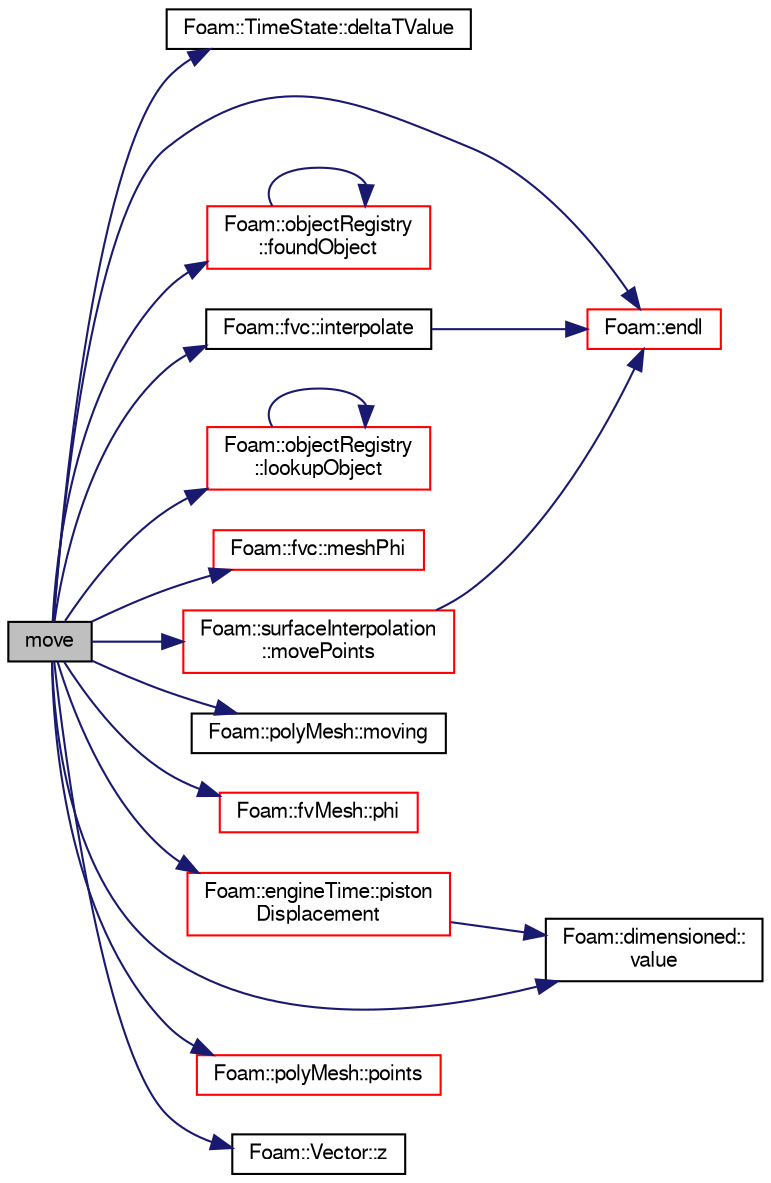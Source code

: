 digraph "move"
{
  bgcolor="transparent";
  edge [fontname="FreeSans",fontsize="10",labelfontname="FreeSans",labelfontsize="10"];
  node [fontname="FreeSans",fontsize="10",shape=record];
  rankdir="LR";
  Node11 [label="move",height=0.2,width=0.4,color="black", fillcolor="grey75", style="filled", fontcolor="black"];
  Node11 -> Node12 [color="midnightblue",fontsize="10",style="solid",fontname="FreeSans"];
  Node12 [label="Foam::TimeState::deltaTValue",height=0.2,width=0.4,color="black",URL="$a26362.html#aeb7fdbc18a6f908efa70a34e5688436c",tooltip="Return time step value. "];
  Node11 -> Node13 [color="midnightblue",fontsize="10",style="solid",fontname="FreeSans"];
  Node13 [label="Foam::endl",height=0.2,width=0.4,color="red",URL="$a21124.html#a2db8fe02a0d3909e9351bb4275b23ce4",tooltip="Add newline and flush stream. "];
  Node11 -> Node15 [color="midnightblue",fontsize="10",style="solid",fontname="FreeSans"];
  Node15 [label="Foam::objectRegistry\l::foundObject",height=0.2,width=0.4,color="red",URL="$a26326.html#afb1fd730975d12fa5bcd4252fbf2b92c",tooltip="Is the named Type found? "];
  Node15 -> Node15 [color="midnightblue",fontsize="10",style="solid",fontname="FreeSans"];
  Node11 -> Node26 [color="midnightblue",fontsize="10",style="solid",fontname="FreeSans"];
  Node26 [label="Foam::fvc::interpolate",height=0.2,width=0.4,color="black",URL="$a21134.html#addbc18784300dd0955a9bf79f8e2c43b"];
  Node26 -> Node13 [color="midnightblue",fontsize="10",style="solid",fontname="FreeSans"];
  Node11 -> Node27 [color="midnightblue",fontsize="10",style="solid",fontname="FreeSans"];
  Node27 [label="Foam::objectRegistry\l::lookupObject",height=0.2,width=0.4,color="red",URL="$a26326.html#a8b49296f8410366342c524250612c2aa",tooltip="Lookup and return the object of the given Type. "];
  Node27 -> Node27 [color="midnightblue",fontsize="10",style="solid",fontname="FreeSans"];
  Node11 -> Node69 [color="midnightblue",fontsize="10",style="solid",fontname="FreeSans"];
  Node69 [label="Foam::fvc::meshPhi",height=0.2,width=0.4,color="red",URL="$a21134.html#a4de91c07f95262e698d486b45f6c2fe6"];
  Node11 -> Node71 [color="midnightblue",fontsize="10",style="solid",fontname="FreeSans"];
  Node71 [label="Foam::surfaceInterpolation\l::movePoints",height=0.2,width=0.4,color="red",URL="$a23274.html#a049fe0a86e2c86b4c0bb5fe02583bea4",tooltip="Do what is neccessary if the mesh has moved. "];
  Node71 -> Node13 [color="midnightblue",fontsize="10",style="solid",fontname="FreeSans"];
  Node11 -> Node175 [color="midnightblue",fontsize="10",style="solid",fontname="FreeSans"];
  Node175 [label="Foam::polyMesh::moving",height=0.2,width=0.4,color="black",URL="$a27410.html#afa64275c1aa240283901d7afcb2f153d",tooltip="Is mesh moving. "];
  Node11 -> Node116 [color="midnightblue",fontsize="10",style="solid",fontname="FreeSans"];
  Node116 [label="Foam::fvMesh::phi",height=0.2,width=0.4,color="red",URL="$a22766.html#a48401d78677e2dbdd15a4c41d49677b8",tooltip="Return cell face motion fluxes. "];
  Node11 -> Node322 [color="midnightblue",fontsize="10",style="solid",fontname="FreeSans"];
  Node322 [label="Foam::engineTime::piston\lDisplacement",height=0.2,width=0.4,color="red",URL="$a21822.html#a933d46fba45ae6a4df56e3bce745de2a",tooltip="Return piston displacement for current time step. "];
  Node322 -> Node24 [color="midnightblue",fontsize="10",style="solid",fontname="FreeSans"];
  Node24 [label="Foam::dimensioned::\lvalue",height=0.2,width=0.4,color="black",URL="$a26366.html#a7948200a26c85fc3a83ffa510a91d668",tooltip="Return const reference to value. "];
  Node11 -> Node327 [color="midnightblue",fontsize="10",style="solid",fontname="FreeSans"];
  Node327 [label="Foam::polyMesh::points",height=0.2,width=0.4,color="red",URL="$a27410.html#ac44123fc1265297c41a43c3b62fdb4c2",tooltip="Return raw points. "];
  Node11 -> Node24 [color="midnightblue",fontsize="10",style="solid",fontname="FreeSans"];
  Node11 -> Node328 [color="midnightblue",fontsize="10",style="solid",fontname="FreeSans"];
  Node328 [label="Foam::Vector::z",height=0.2,width=0.4,color="black",URL="$a28442.html#a1c8320b15610de211ec70ef966581423"];
}
